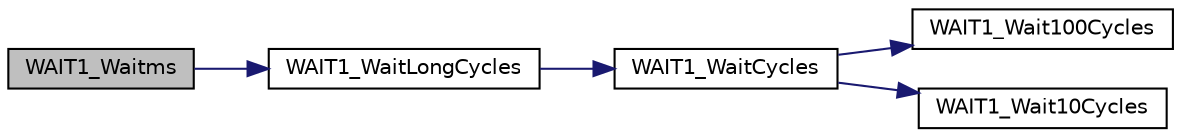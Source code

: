 digraph "WAIT1_Waitms"
{
  edge [fontname="Helvetica",fontsize="10",labelfontname="Helvetica",labelfontsize="10"];
  node [fontname="Helvetica",fontsize="10",shape=record];
  rankdir="LR";
  Node1 [label="WAIT1_Waitms",height=0.2,width=0.4,color="black", fillcolor="grey75", style="filled", fontcolor="black"];
  Node1 -> Node2 [color="midnightblue",fontsize="10",style="solid",fontname="Helvetica"];
  Node2 [label="WAIT1_WaitLongCycles",height=0.2,width=0.4,color="black", fillcolor="white", style="filled",URL="$group___w_a_i_t1__module.html#gad800b2446f397d9524bf1780d2646a57"];
  Node2 -> Node3 [color="midnightblue",fontsize="10",style="solid",fontname="Helvetica"];
  Node3 [label="WAIT1_WaitCycles",height=0.2,width=0.4,color="black", fillcolor="white", style="filled",URL="$group___w_a_i_t1__module.html#ga2ef0c866b014b3f8bba49508c79a4c21"];
  Node3 -> Node4 [color="midnightblue",fontsize="10",style="solid",fontname="Helvetica"];
  Node4 [label="WAIT1_Wait100Cycles",height=0.2,width=0.4,color="black", fillcolor="white", style="filled",URL="$group___w_a_i_t1__module.html#gaa9a9a87e96edf43071b5f322cfa72333"];
  Node3 -> Node5 [color="midnightblue",fontsize="10",style="solid",fontname="Helvetica"];
  Node5 [label="WAIT1_Wait10Cycles",height=0.2,width=0.4,color="black", fillcolor="white", style="filled",URL="$group___w_a_i_t1__module.html#gaff67df7b318b8d5cf4555a24fe7c7f93"];
}
